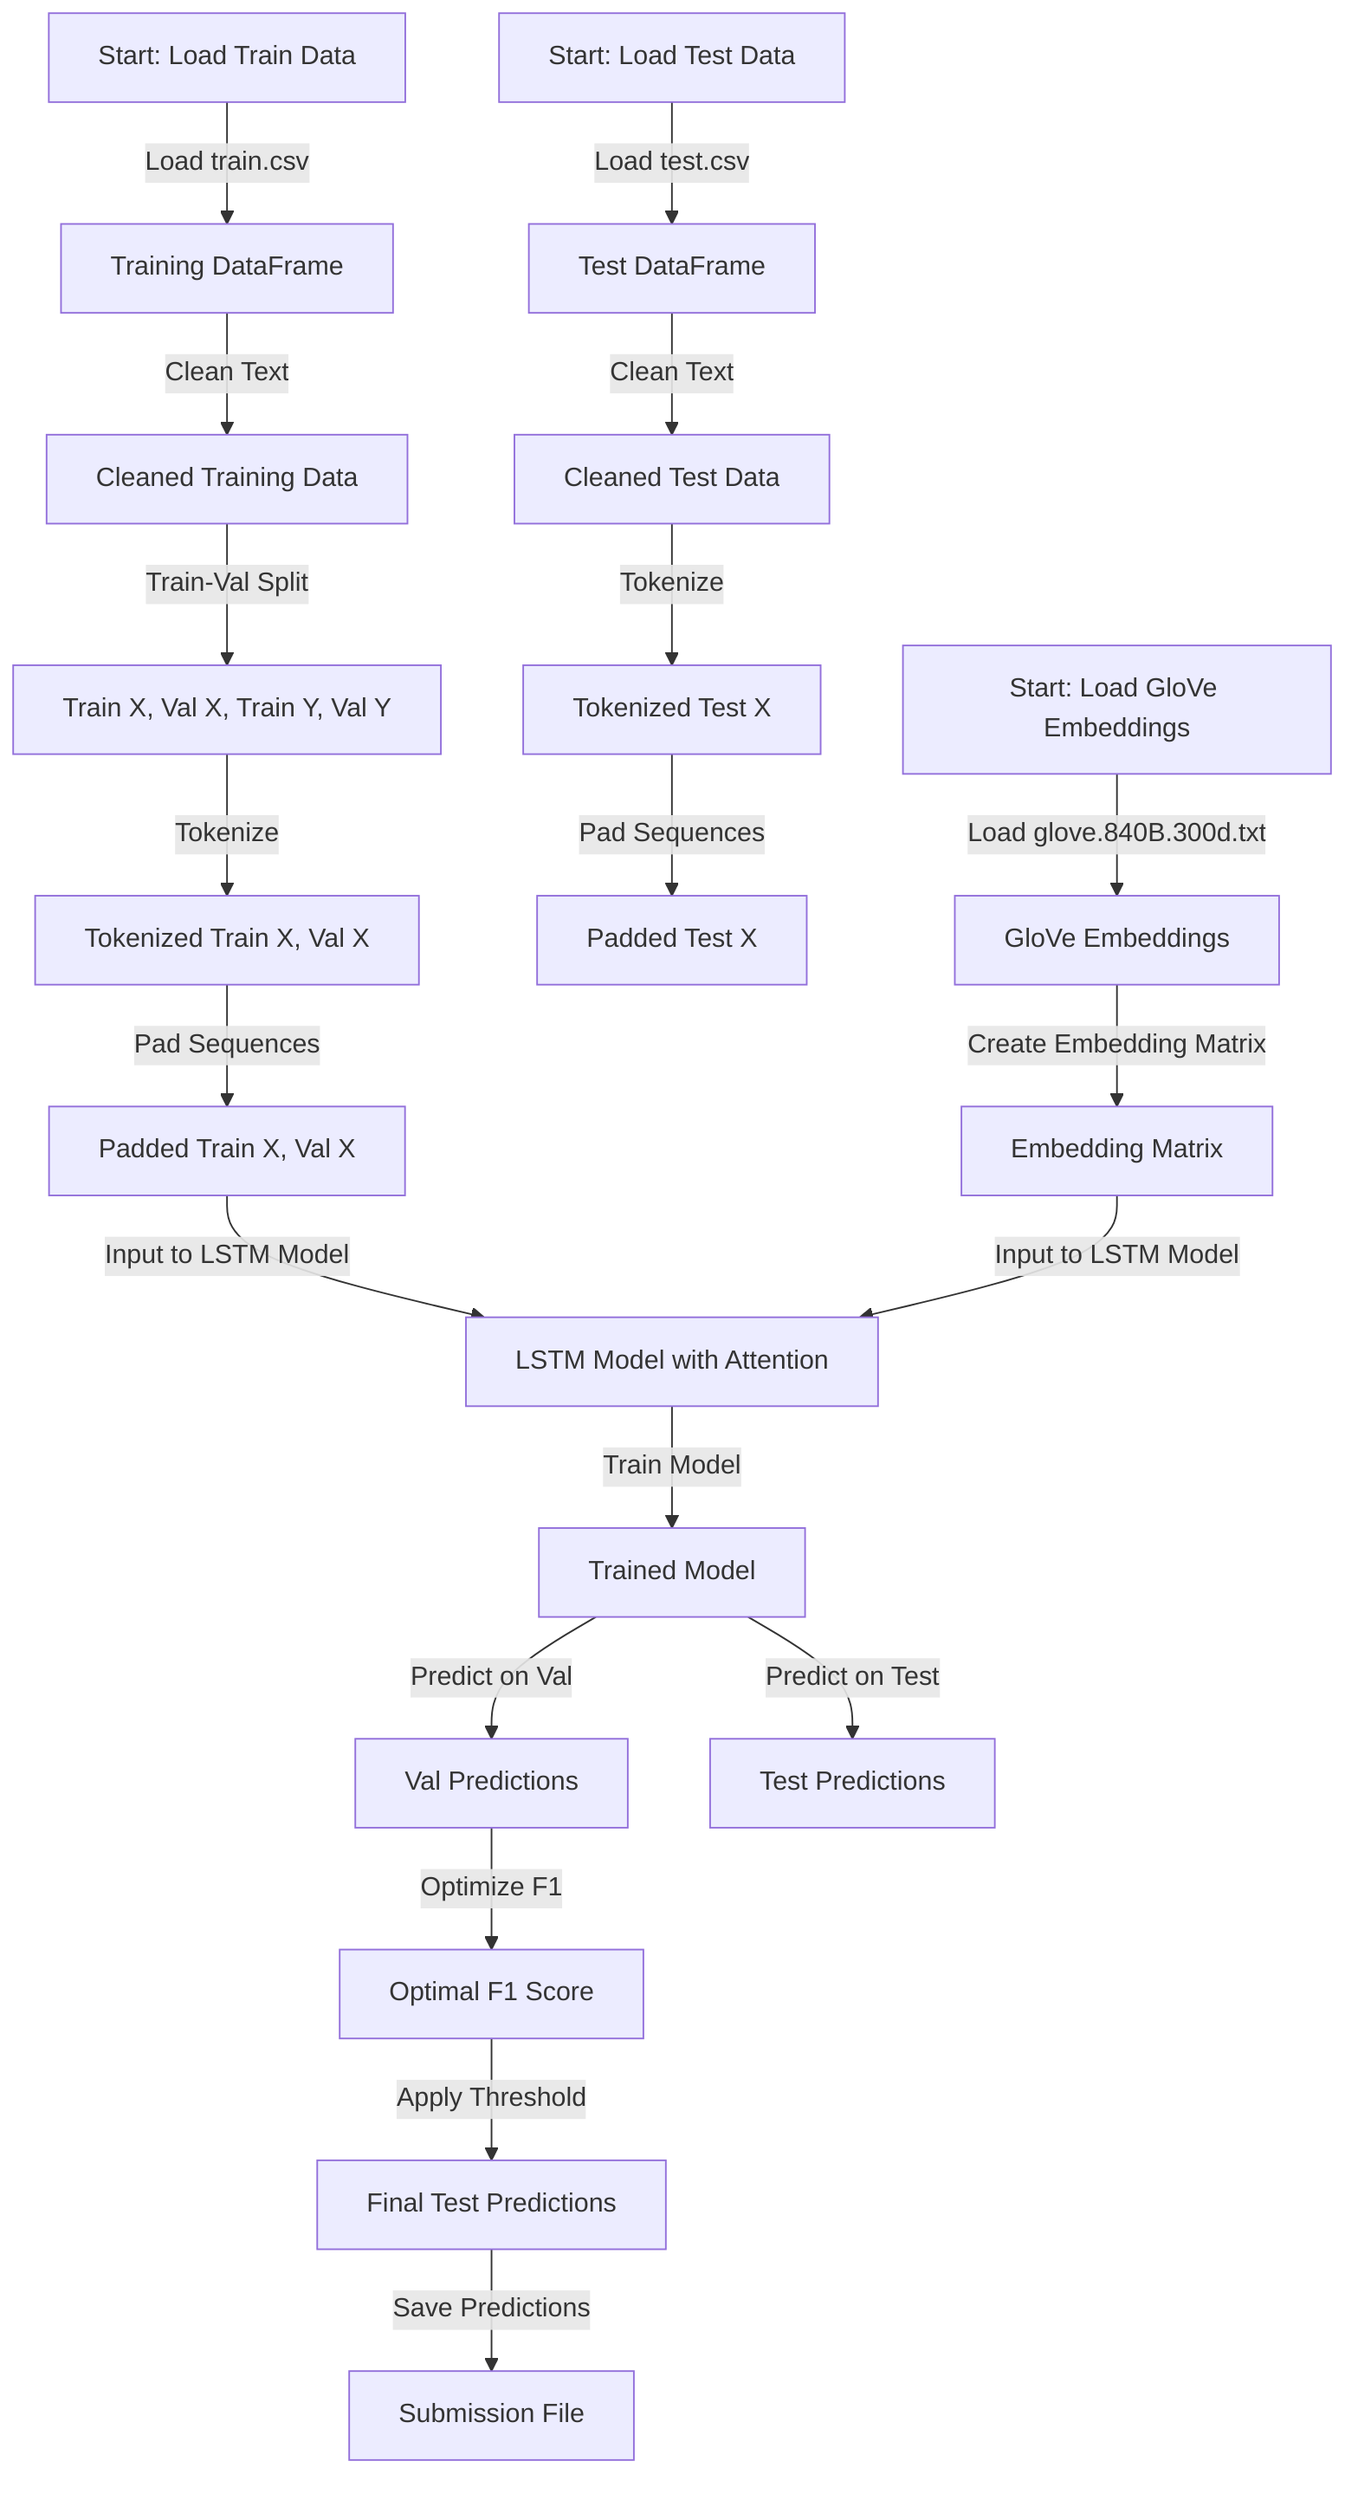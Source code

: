 flowchart TD
    %% Node for Train Data Source
    A[Start: Load Train Data] -->|Load train.csv| B[Training DataFrame]
    B -->|Clean Text| C[Cleaned Training Data]
    C -->|Train-Val Split| D[Train X, Val X, Train Y, Val Y]
    
    %% Node for Test Data Source
    A1[Start: Load Test Data] -->|Load test.csv| B1[Test DataFrame]
    B1 -->|Clean Text| C1[Cleaned Test Data]
    
    %% Node for Tokenization
    D -->|Tokenize| E[Tokenized Train X, Val X]
    C1 -->|Tokenize| E1[Tokenized Test X]
    
    %% Node for Padding
    E -->|Pad Sequences| F[Padded Train X, Val X]
    E1 -->|Pad Sequences| F1[Padded Test X]
    
    %% Node for Load Embeddings
    A2[Start: Load GloVe Embeddings] -->|Load glove.840B.300d.txt| B2[GloVe Embeddings]
    B2 -->|Create Embedding Matrix| G[Embedding Matrix]
    
    %% Node for Model Training
    F & G -->|Input to LSTM Model| H[LSTM Model with Attention]
    H -->|Train Model| I[Trained Model]
    I -->|Predict on Val| J[Val Predictions]
    I -->|Predict on Test| L[Test Predictions]
    
    %% Node for Thresholding
    J -->|Optimize F1| K[Optimal F1 Score]
    K -->|Apply Threshold| M[Final Test Predictions]
    
    %% Node for Submission
    M -->|Save Predictions| N[Submission File]

    %% Node Comments
    %% A: Load training data from CSV file
    %% B: Create DataFrame from training data
    %% C: Clean and preprocess training questions
    %% D: Split cleaned data into training and validation sets
    %% A1: Load test data from CSV file
    %% B1: Create DataFrame from test data
    %% C1: Clean and preprocess test questions
    %% E: Convert questions to sequences of tokens
    %% F: Pad sequences to ensure uniform input size
    %% A2: Start loading GloVe pre-trained embeddings
    %% B2: Process GloVe embeddings
    %% G: Generate embedding matrix for words in word index
    %% H: Define LSTM model with bidirectional layers and attention
    %% I: Train the model with the training data
    %% J: Predict validation targets
    %% L: Predict test targets
    %% K: Calculate F1 score and find optimal threshold
    %% M: Apply threshold to ensure 0/1 predictions for test data
    %% N: Export the final predictions to a CSV file for submission